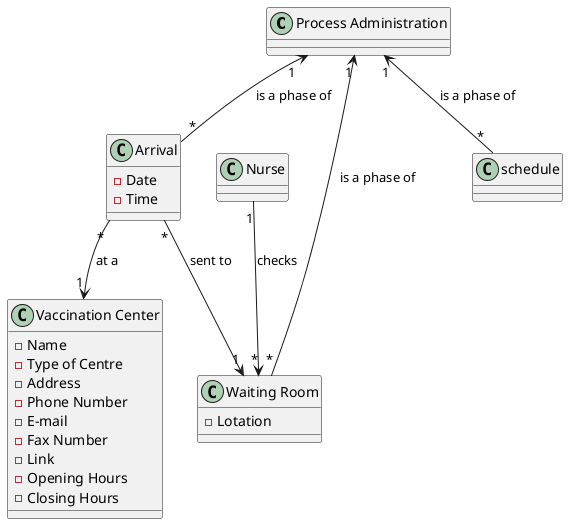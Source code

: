 @startuml
'https://plantuml.com/sequence-diagram


class "Process Administration" as proc{
}


class "Vaccination Center" as VC{
-Name
-Type of Centre
-Address
-Phone Number
-E-mail
-Fax Number
-Link
-Opening Hours
-Closing Hours
}

class "Waiting Room" as wait{
-Lotation
}

class "Arrival" as arrival{
-Date
-Time
}
class "Nurse" as nurse{
}


proc"1"<-down-"*"arrival:is a phase of
arrival"*"-down->"1"wait:sent to
proc"1"<-down-"*"schedule:is a phase of
proc"1"<-down-"*"wait:is a phase of

nurse"1"-->"*"wait:checks
arrival"*"-->"1"VC:at a


@enduml